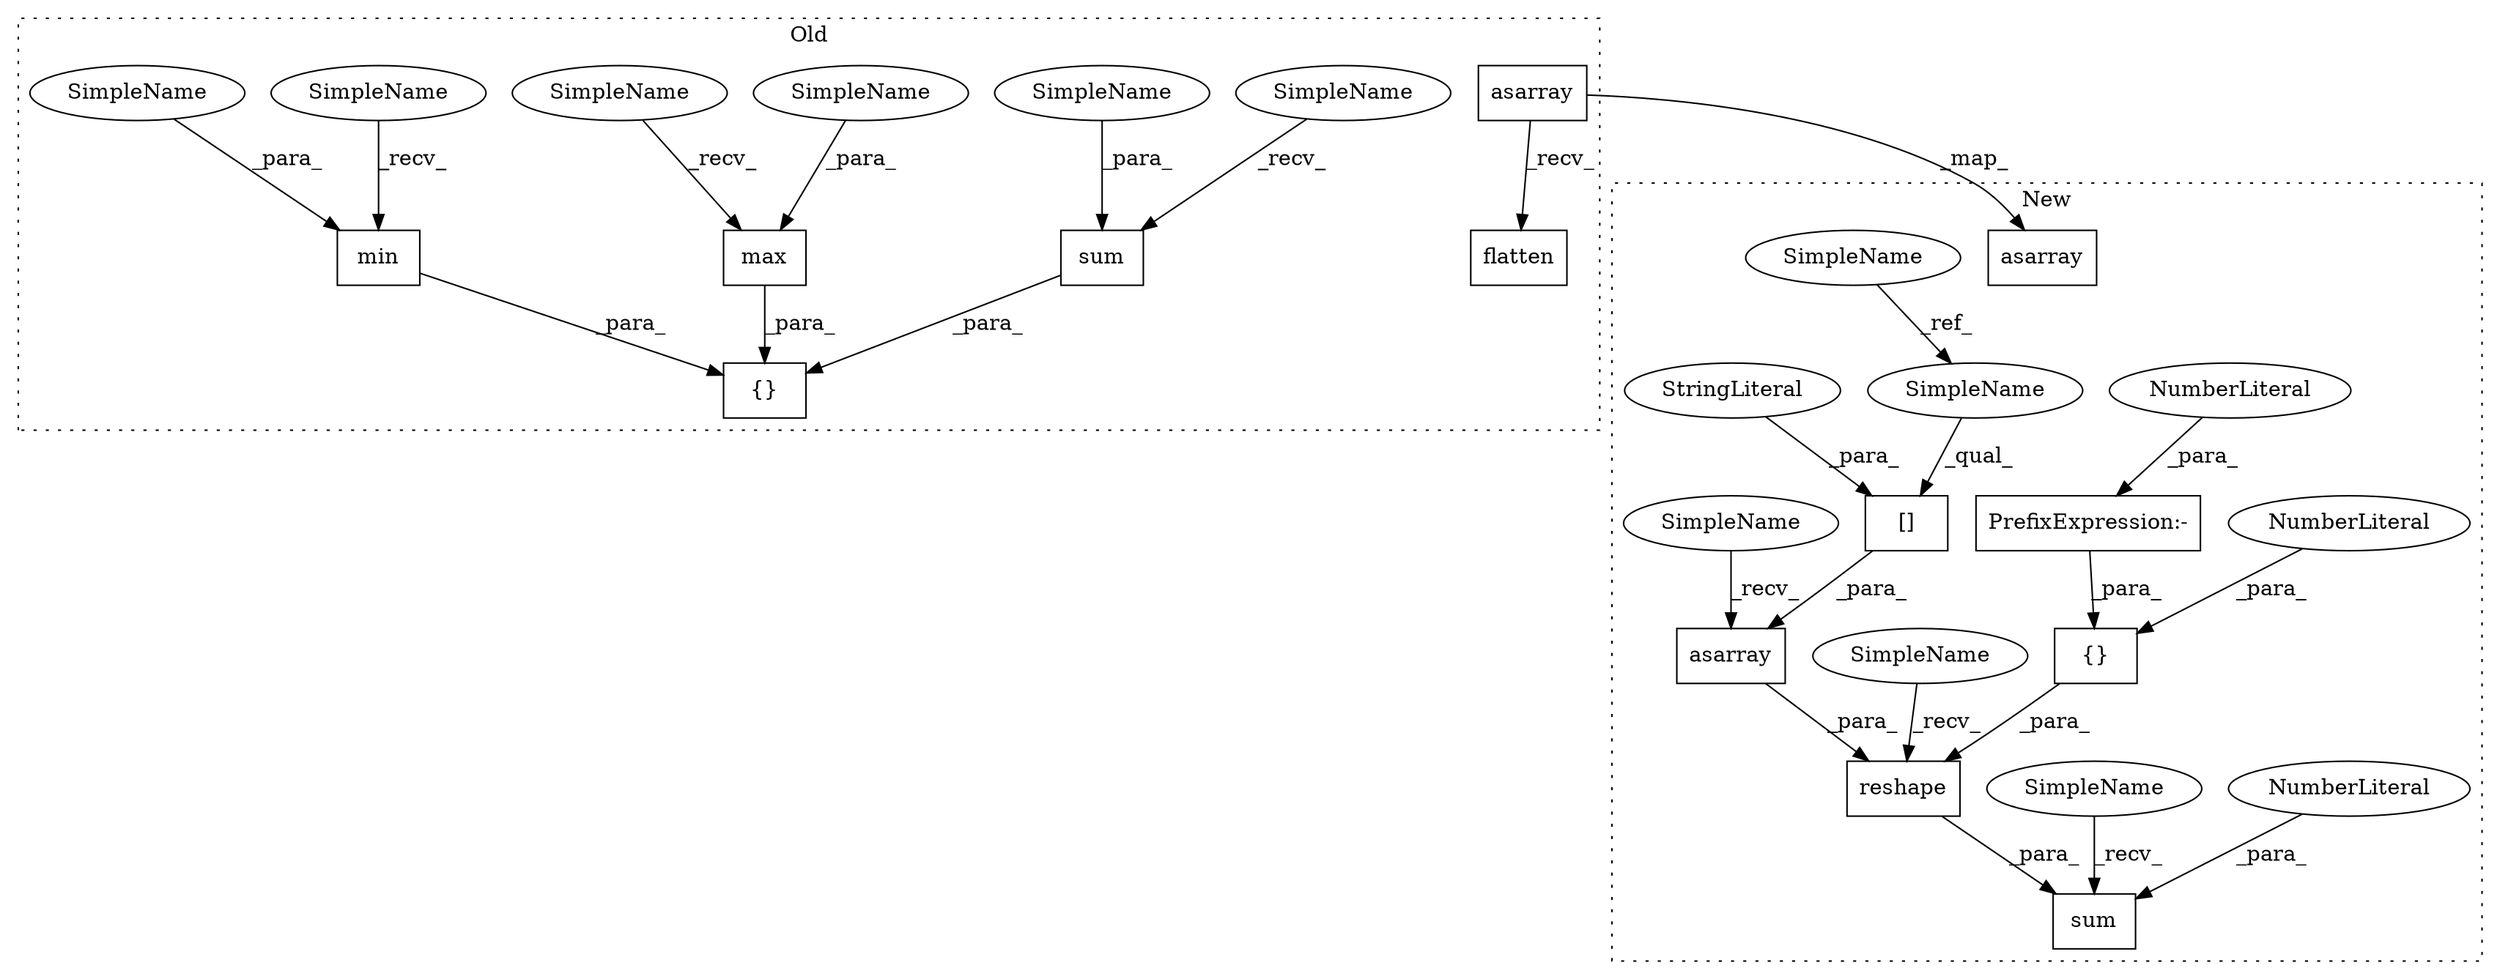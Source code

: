 digraph G {
subgraph cluster0 {
1 [label="min" a="32" s="16734,16741" l="4,1" shape="box"];
3 [label="{}" a="4" s="16727,16772" l="1,1" shape="box"];
8 [label="max" a="32" s="16749,16756" l="4,1" shape="box"];
9 [label="asarray" a="32" s="16666,16686" l="8,1" shape="box"];
11 [label="flatten" a="32" s="16688" l="9" shape="box"];
17 [label="sum" a="32" s="16764,16771" l="4,1" shape="box"];
20 [label="SimpleName" a="42" s="16768" l="3" shape="ellipse"];
21 [label="SimpleName" a="42" s="16753" l="3" shape="ellipse"];
22 [label="SimpleName" a="42" s="16738" l="3" shape="ellipse"];
23 [label="SimpleName" a="42" s="16758" l="5" shape="ellipse"];
24 [label="SimpleName" a="42" s="16743" l="5" shape="ellipse"];
25 [label="SimpleName" a="42" s="16728" l="5" shape="ellipse"];
label = "Old";
style="dotted";
}
subgraph cluster1 {
2 [label="sum" a="32" s="17147,17212" l="4,1" shape="box"];
4 [label="reshape" a="32" s="17157,17209" l="8,1" shape="box"];
5 [label="NumberLiteral" a="34" s="17211" l="1" shape="ellipse"];
6 [label="{}" a="4" s="17202,17208" l="1,1" shape="box"];
7 [label="NumberLiteral" a="34" s="17203" l="2" shape="ellipse"];
10 [label="asarray" a="32" s="17084,17104" l="8,1" shape="box"];
12 [label="PrefixExpression:-" a="38" s="17206" l="1" shape="box"];
13 [label="NumberLiteral" a="34" s="17207" l="1" shape="ellipse"];
14 [label="asarray" a="32" s="17171,17191" l="8,1" shape="box"];
15 [label="[]" a="2" s="17179,17190" l="4,1" shape="box"];
16 [label="SimpleName" a="42" s="17006" l="3" shape="ellipse"];
18 [label="StringLiteral" a="45" s="17183" l="7" shape="ellipse"];
19 [label="SimpleName" a="42" s="17179" l="3" shape="ellipse"];
26 [label="SimpleName" a="42" s="17151" l="5" shape="ellipse"];
27 [label="SimpleName" a="42" s="17141" l="5" shape="ellipse"];
28 [label="SimpleName" a="42" s="17165" l="5" shape="ellipse"];
label = "New";
style="dotted";
}
1 -> 3 [label="_para_"];
4 -> 2 [label="_para_"];
5 -> 2 [label="_para_"];
6 -> 4 [label="_para_"];
7 -> 6 [label="_para_"];
8 -> 3 [label="_para_"];
9 -> 11 [label="_recv_"];
9 -> 10 [label="_map_"];
12 -> 6 [label="_para_"];
13 -> 12 [label="_para_"];
14 -> 4 [label="_para_"];
15 -> 14 [label="_para_"];
16 -> 19 [label="_ref_"];
17 -> 3 [label="_para_"];
18 -> 15 [label="_para_"];
19 -> 15 [label="_qual_"];
20 -> 17 [label="_para_"];
21 -> 8 [label="_para_"];
22 -> 1 [label="_para_"];
23 -> 17 [label="_recv_"];
24 -> 8 [label="_recv_"];
25 -> 1 [label="_recv_"];
26 -> 4 [label="_recv_"];
27 -> 2 [label="_recv_"];
28 -> 14 [label="_recv_"];
}